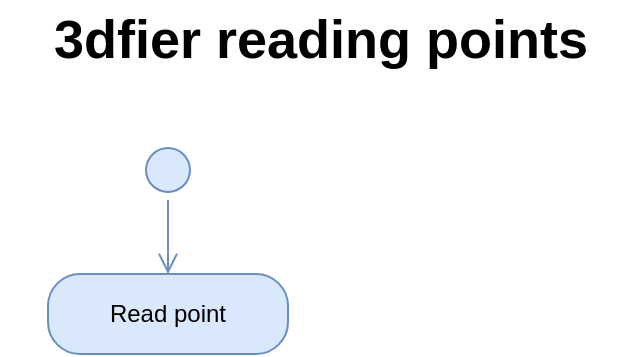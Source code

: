 <mxfile version="12.5.5" type="device"><diagram id="gs2OzQn_FVcoFGM2r-dG" name="Page-1"><mxGraphModel dx="1408" dy="699" grid="1" gridSize="10" guides="1" tooltips="1" connect="1" arrows="1" fold="1" page="1" pageScale="1" pageWidth="827" pageHeight="1169" math="0" shadow="0"><root><mxCell id="0"/><mxCell id="1" parent="0"/><mxCell id="QgcdUGAf-LTuLxjnhuap-1" value="3dfier reading points" style="text;strokeColor=none;fillColor=none;html=1;fontSize=27;fontStyle=1;verticalAlign=middle;align=center;rounded=0;shadow=0;" vertex="1" parent="1"><mxGeometry x="198.14" y="30" width="319" height="40" as="geometry"/></mxCell><mxCell id="QgcdUGAf-LTuLxjnhuap-2" value="Read point" style="rounded=1;whiteSpace=wrap;html=1;arcSize=40;fillColor=#dae8fc;strokeColor=#6c8ebf;shadow=0;" vertex="1" parent="1"><mxGeometry x="222" y="167" width="120" height="40" as="geometry"/></mxCell><mxCell id="QgcdUGAf-LTuLxjnhuap-3" value="" style="ellipse;html=1;shape=startState;fillColor=#dae8fc;strokeColor=#6c8ebf;shadow=0;" vertex="1" parent="1"><mxGeometry x="267" y="100" width="30" height="30" as="geometry"/></mxCell><mxCell id="QgcdUGAf-LTuLxjnhuap-4" value="" style="edgeStyle=orthogonalEdgeStyle;html=1;verticalAlign=bottom;endArrow=open;endSize=8;strokeColor=#6c8ebf;fillColor=#dae8fc;shadow=0;entryX=0.5;entryY=0;entryDx=0;entryDy=0;entryPerimeter=0;exitX=0.5;exitY=1;exitDx=0;exitDy=0;rounded=0;" edge="1" parent="1" source="QgcdUGAf-LTuLxjnhuap-3"><mxGeometry relative="1" as="geometry"><mxPoint x="282" y="167" as="targetPoint"/><mxPoint x="282" y="147" as="sourcePoint"/></mxGeometry></mxCell></root></mxGraphModel></diagram></mxfile>